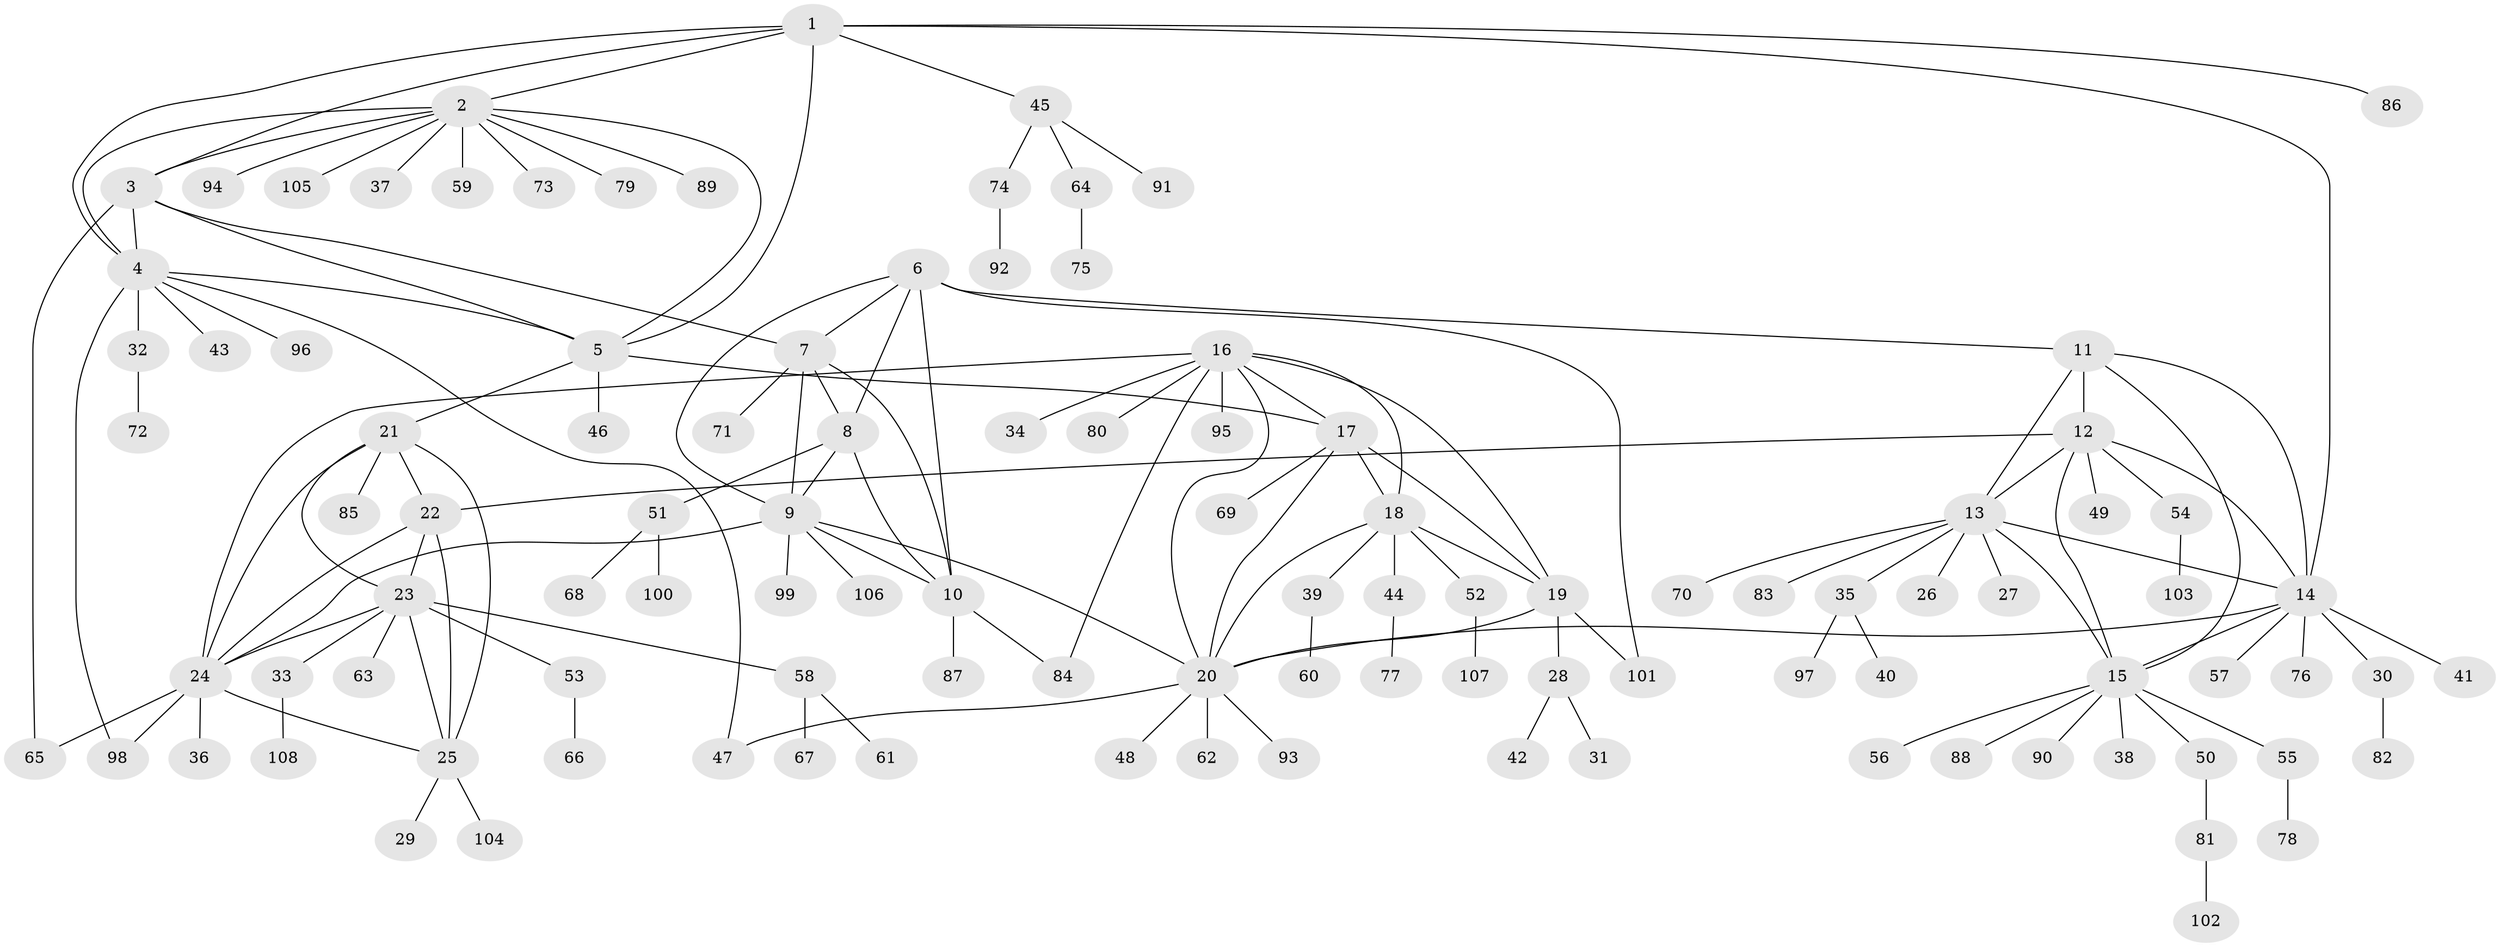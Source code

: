 // coarse degree distribution, {5: 0.125, 4: 0.03125, 1: 0.6875, 2: 0.03125, 6: 0.0625, 11: 0.03125, 7: 0.03125}
// Generated by graph-tools (version 1.1) at 2025/58/03/04/25 21:58:37]
// undirected, 108 vertices, 148 edges
graph export_dot {
graph [start="1"]
  node [color=gray90,style=filled];
  1;
  2;
  3;
  4;
  5;
  6;
  7;
  8;
  9;
  10;
  11;
  12;
  13;
  14;
  15;
  16;
  17;
  18;
  19;
  20;
  21;
  22;
  23;
  24;
  25;
  26;
  27;
  28;
  29;
  30;
  31;
  32;
  33;
  34;
  35;
  36;
  37;
  38;
  39;
  40;
  41;
  42;
  43;
  44;
  45;
  46;
  47;
  48;
  49;
  50;
  51;
  52;
  53;
  54;
  55;
  56;
  57;
  58;
  59;
  60;
  61;
  62;
  63;
  64;
  65;
  66;
  67;
  68;
  69;
  70;
  71;
  72;
  73;
  74;
  75;
  76;
  77;
  78;
  79;
  80;
  81;
  82;
  83;
  84;
  85;
  86;
  87;
  88;
  89;
  90;
  91;
  92;
  93;
  94;
  95;
  96;
  97;
  98;
  99;
  100;
  101;
  102;
  103;
  104;
  105;
  106;
  107;
  108;
  1 -- 2;
  1 -- 3;
  1 -- 4;
  1 -- 5;
  1 -- 14;
  1 -- 45;
  1 -- 86;
  2 -- 3;
  2 -- 4;
  2 -- 5;
  2 -- 37;
  2 -- 59;
  2 -- 73;
  2 -- 79;
  2 -- 89;
  2 -- 94;
  2 -- 105;
  3 -- 4;
  3 -- 5;
  3 -- 7;
  3 -- 65;
  4 -- 5;
  4 -- 32;
  4 -- 43;
  4 -- 47;
  4 -- 96;
  4 -- 98;
  5 -- 17;
  5 -- 21;
  5 -- 46;
  6 -- 7;
  6 -- 8;
  6 -- 9;
  6 -- 10;
  6 -- 11;
  6 -- 101;
  7 -- 8;
  7 -- 9;
  7 -- 10;
  7 -- 71;
  8 -- 9;
  8 -- 10;
  8 -- 51;
  9 -- 10;
  9 -- 20;
  9 -- 24;
  9 -- 99;
  9 -- 106;
  10 -- 84;
  10 -- 87;
  11 -- 12;
  11 -- 13;
  11 -- 14;
  11 -- 15;
  12 -- 13;
  12 -- 14;
  12 -- 15;
  12 -- 22;
  12 -- 49;
  12 -- 54;
  13 -- 14;
  13 -- 15;
  13 -- 26;
  13 -- 27;
  13 -- 35;
  13 -- 70;
  13 -- 83;
  14 -- 15;
  14 -- 20;
  14 -- 30;
  14 -- 41;
  14 -- 57;
  14 -- 76;
  15 -- 38;
  15 -- 50;
  15 -- 55;
  15 -- 56;
  15 -- 88;
  15 -- 90;
  16 -- 17;
  16 -- 18;
  16 -- 19;
  16 -- 20;
  16 -- 24;
  16 -- 34;
  16 -- 80;
  16 -- 84;
  16 -- 95;
  17 -- 18;
  17 -- 19;
  17 -- 20;
  17 -- 69;
  18 -- 19;
  18 -- 20;
  18 -- 39;
  18 -- 44;
  18 -- 52;
  19 -- 20;
  19 -- 28;
  19 -- 101;
  20 -- 47;
  20 -- 48;
  20 -- 62;
  20 -- 93;
  21 -- 22;
  21 -- 23;
  21 -- 24;
  21 -- 25;
  21 -- 85;
  22 -- 23;
  22 -- 24;
  22 -- 25;
  23 -- 24;
  23 -- 25;
  23 -- 33;
  23 -- 53;
  23 -- 58;
  23 -- 63;
  24 -- 25;
  24 -- 36;
  24 -- 65;
  24 -- 98;
  25 -- 29;
  25 -- 104;
  28 -- 31;
  28 -- 42;
  30 -- 82;
  32 -- 72;
  33 -- 108;
  35 -- 40;
  35 -- 97;
  39 -- 60;
  44 -- 77;
  45 -- 64;
  45 -- 74;
  45 -- 91;
  50 -- 81;
  51 -- 68;
  51 -- 100;
  52 -- 107;
  53 -- 66;
  54 -- 103;
  55 -- 78;
  58 -- 61;
  58 -- 67;
  64 -- 75;
  74 -- 92;
  81 -- 102;
}
